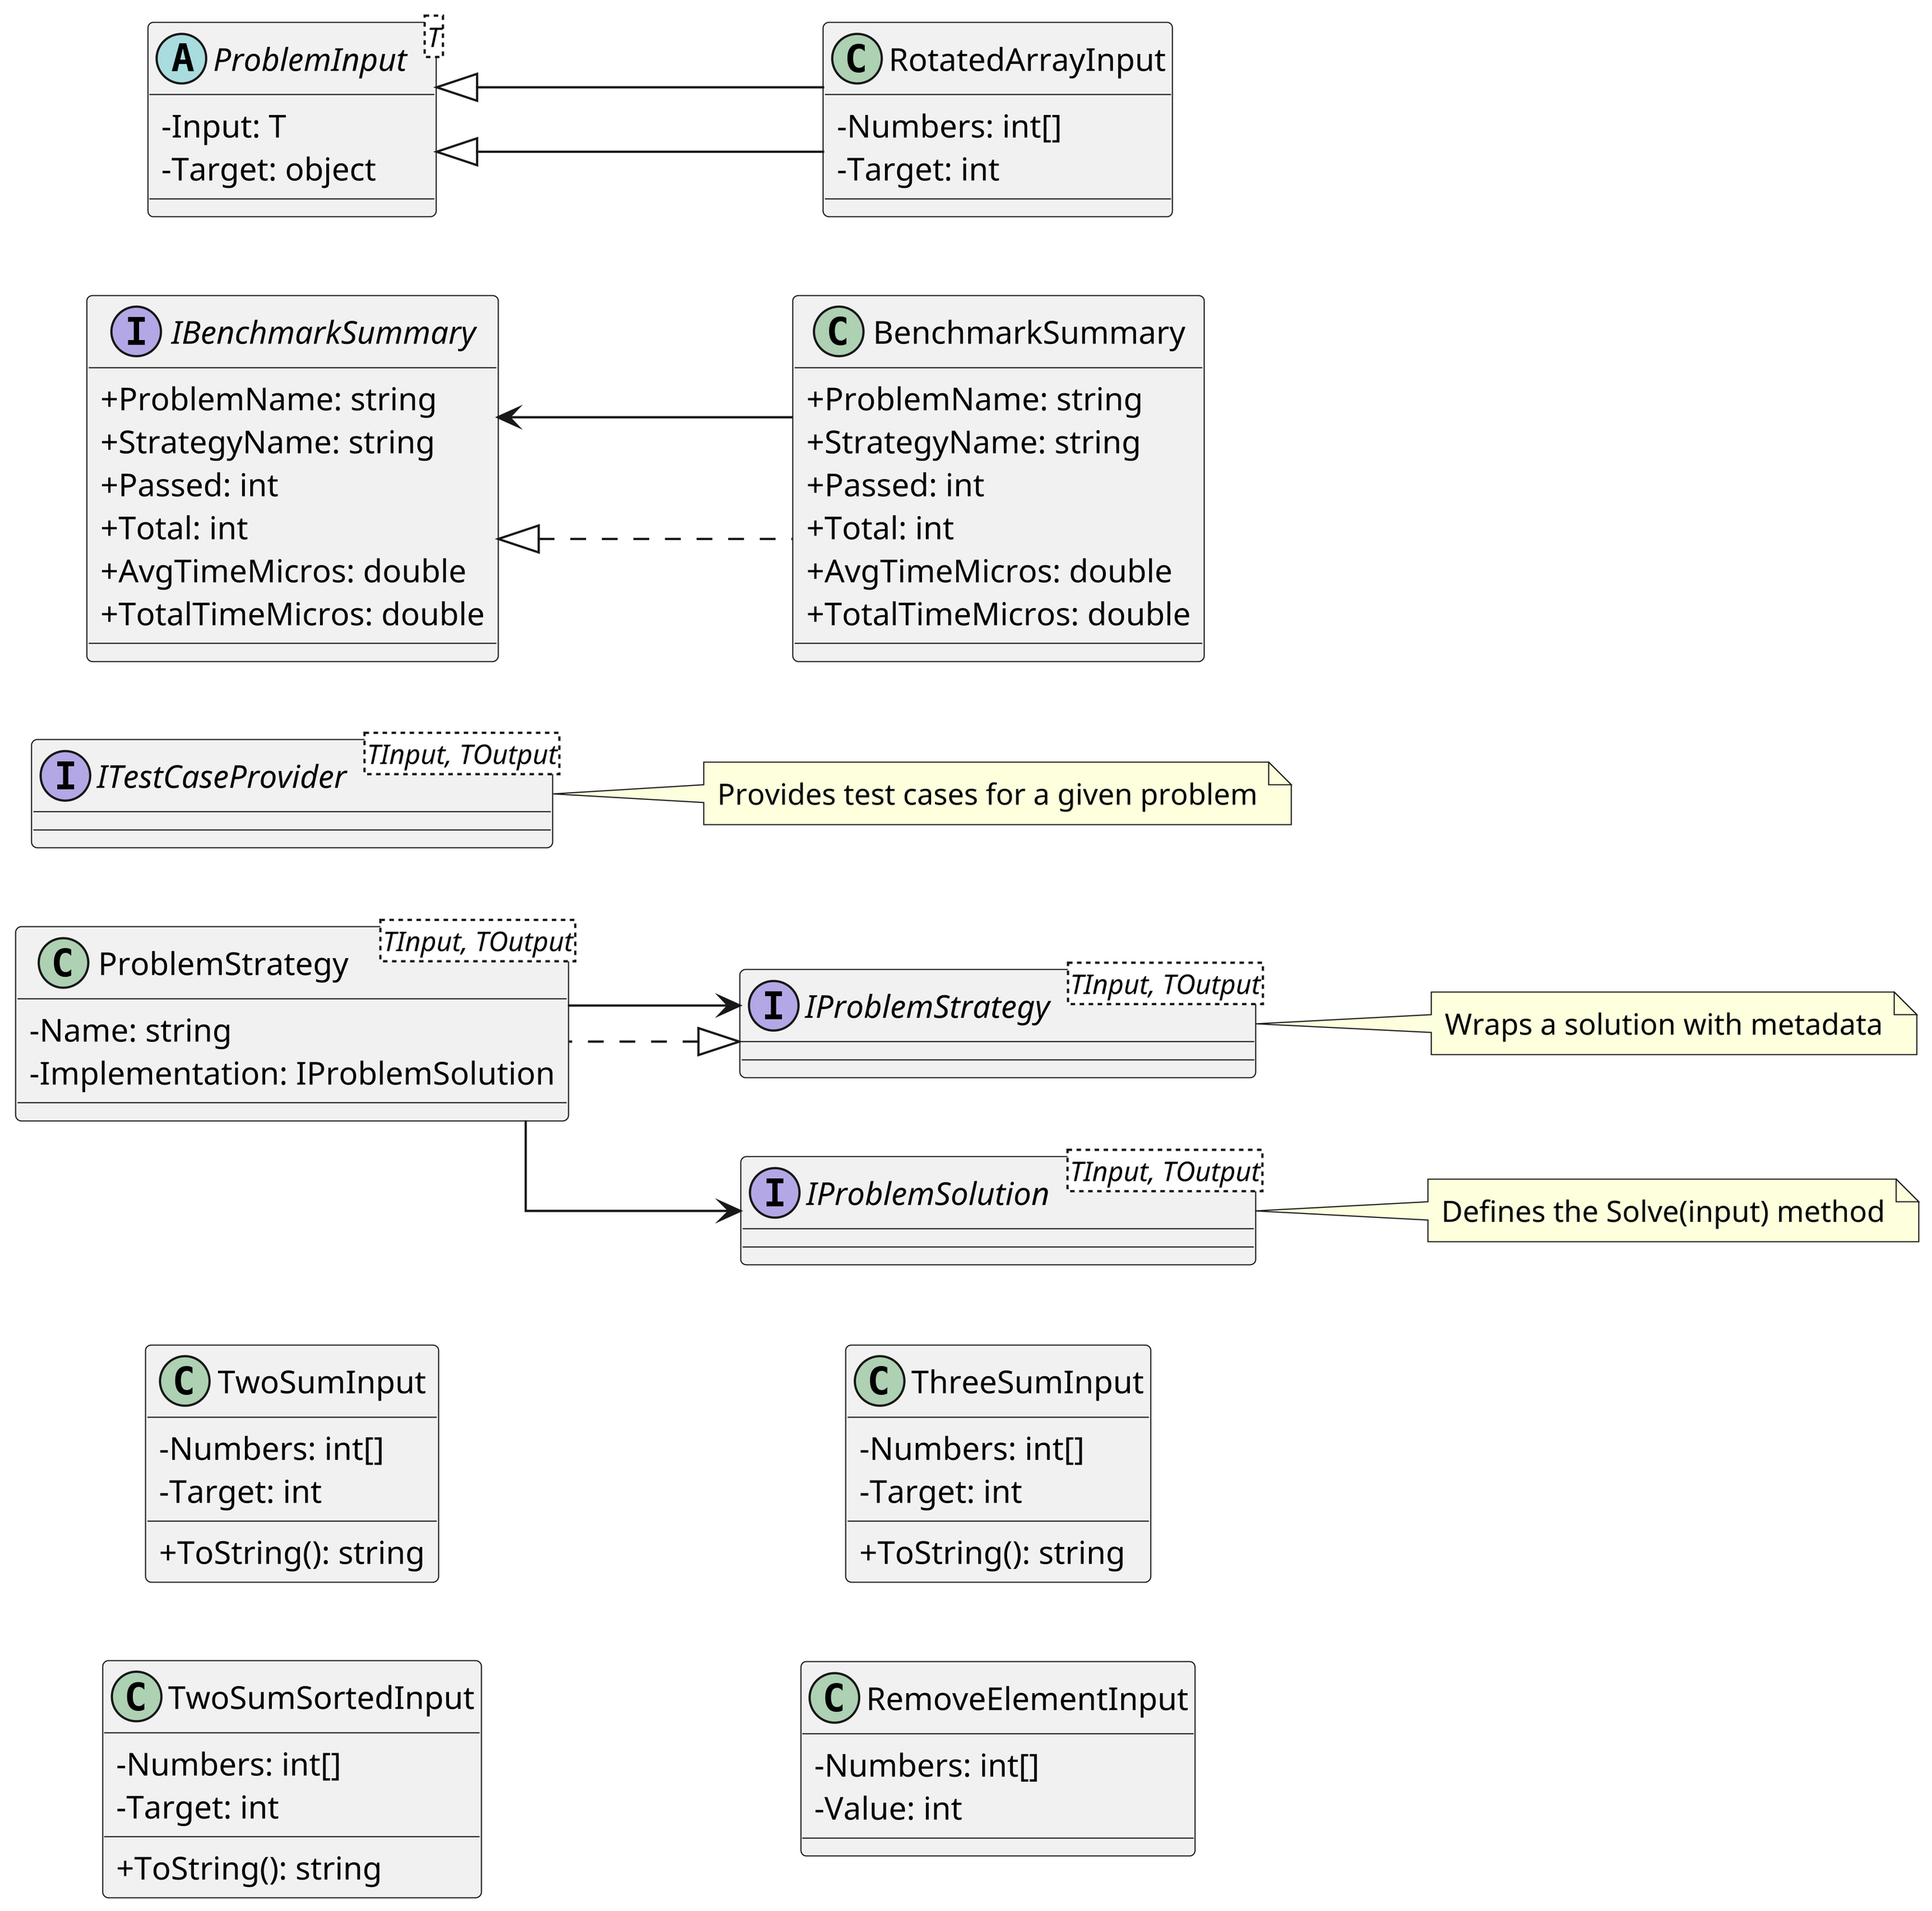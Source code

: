 @startuml class-core
skinparam classAttributeIconSize 0
skinparam shadowing false
skinparam linetype ortho
skinparam dpi 300
left to right direction
scale 1.5

' === Interfaces ===
interface IProblemSolution<TInput, TOutput>
note right of IProblemSolution
Defines the Solve(input) method
end note

interface IProblemStrategy<TInput, TOutput>
note right of IProblemStrategy
Wraps a solution with metadata
end note

interface ITestCaseProvider<TInput, TOutput>
note right of ITestCaseProvider
Provides test cases for a given problem
end note

interface IBenchmarkSummary {
    + ProblemName: string
    + StrategyName: string
    + Passed: int
    + Total: int
    + AvgTimeMicros: double
    + TotalTimeMicros: double
}

' === Strategy Wrapper ===
class ProblemStrategy<TInput, TOutput> implements IProblemStrategy {
    - Name: string
    - Implementation: IProblemSolution
}

ProblemStrategy --> IProblemSolution
ProblemStrategy --> IProblemStrategy

' === Benchmark Summary ===
class BenchmarkSummary implements IBenchmarkSummary {
    + ProblemName: string
    + StrategyName: string
    + Passed: int
    + Total: int
    + AvgTimeMicros: double
    + TotalTimeMicros: double
}

BenchmarkSummary --> IBenchmarkSummary

' === Core Models ===
abstract class ProblemInput<T> {
    - Input: T
    - Target: object
}

class TwoSumInput {
    - Numbers: int[]
    - Target: int
    + ToString(): string
}

class TwoSumSortedInput {
    - Numbers: int[]
    - Target: int
    + ToString(): string
}

class ThreeSumInput {
    - Numbers: int[]
    - Target: int
    + ToString(): string
}

class RotatedArrayInput extends ProblemInput<int[]> {
    - Numbers: int[]
    - Target: int
}

class RemoveElementInput {
    - Numbers: int[]
    - Value: int
}

ProblemInput <|-- RotatedArrayInput

@enduml